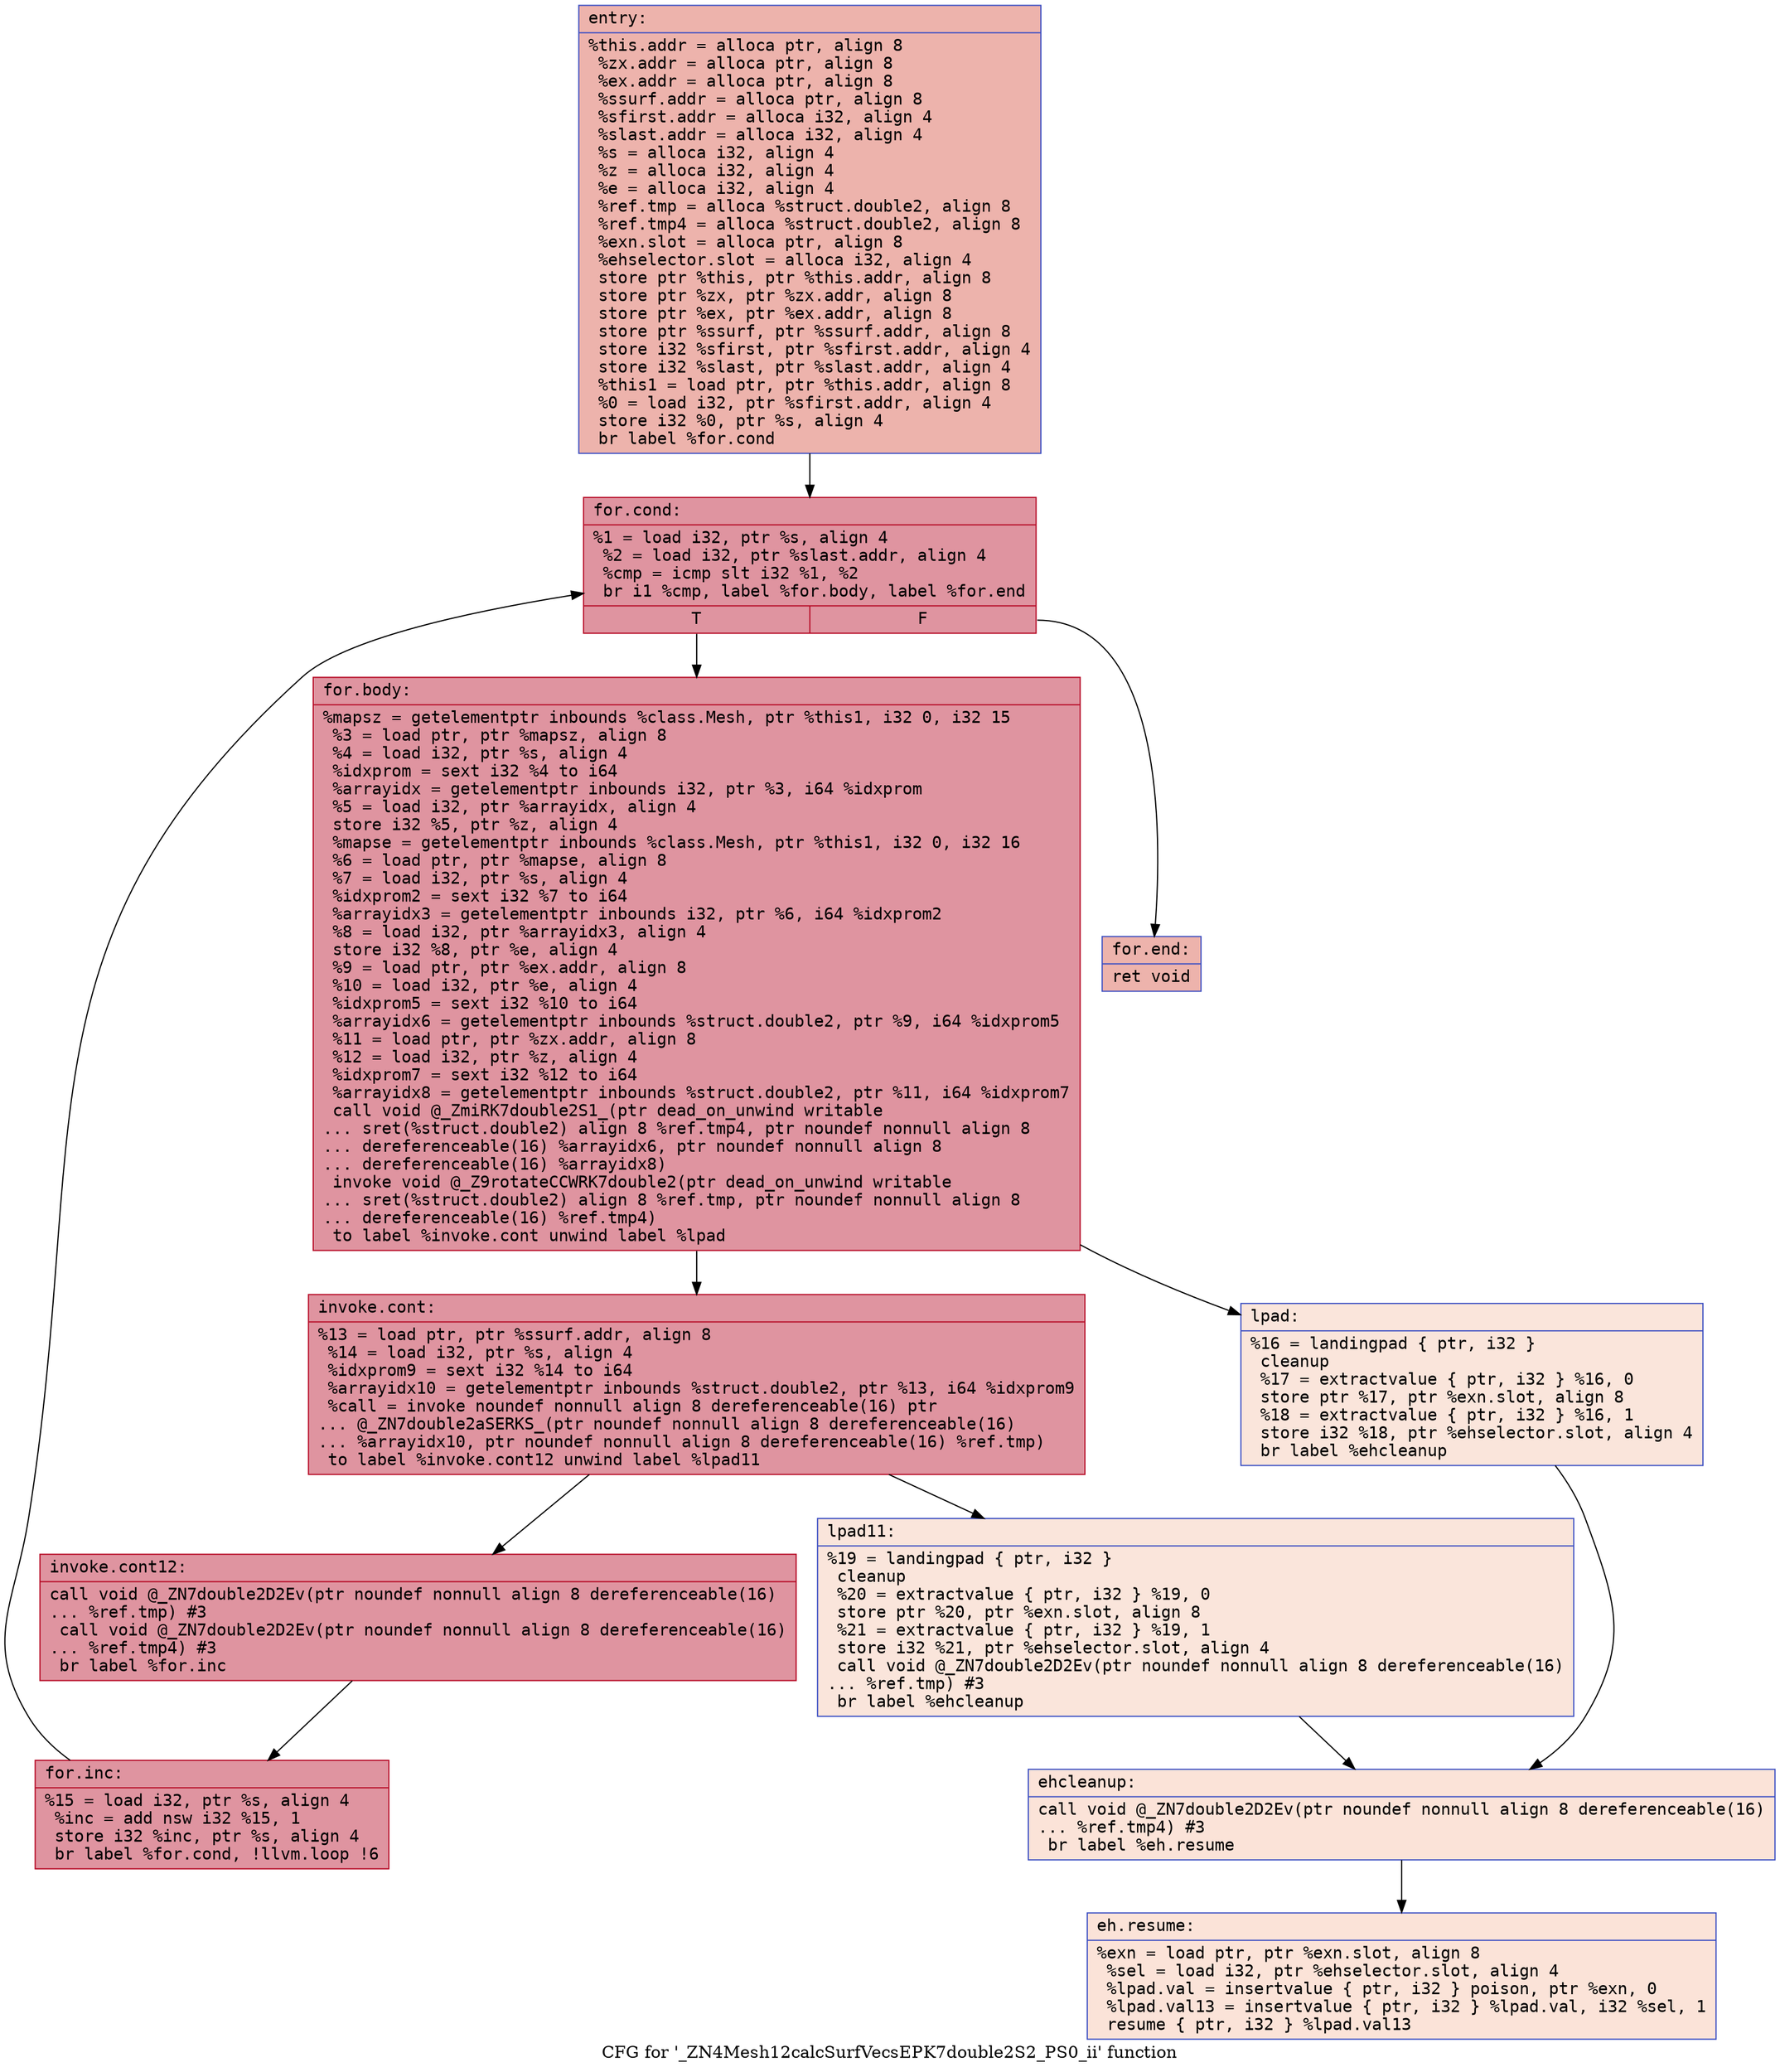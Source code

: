 digraph "CFG for '_ZN4Mesh12calcSurfVecsEPK7double2S2_PS0_ii' function" {
	label="CFG for '_ZN4Mesh12calcSurfVecsEPK7double2S2_PS0_ii' function";

	Node0x56307d67d760 [shape=record,color="#3d50c3ff", style=filled, fillcolor="#d6524470" fontname="Courier",label="{entry:\l|  %this.addr = alloca ptr, align 8\l  %zx.addr = alloca ptr, align 8\l  %ex.addr = alloca ptr, align 8\l  %ssurf.addr = alloca ptr, align 8\l  %sfirst.addr = alloca i32, align 4\l  %slast.addr = alloca i32, align 4\l  %s = alloca i32, align 4\l  %z = alloca i32, align 4\l  %e = alloca i32, align 4\l  %ref.tmp = alloca %struct.double2, align 8\l  %ref.tmp4 = alloca %struct.double2, align 8\l  %exn.slot = alloca ptr, align 8\l  %ehselector.slot = alloca i32, align 4\l  store ptr %this, ptr %this.addr, align 8\l  store ptr %zx, ptr %zx.addr, align 8\l  store ptr %ex, ptr %ex.addr, align 8\l  store ptr %ssurf, ptr %ssurf.addr, align 8\l  store i32 %sfirst, ptr %sfirst.addr, align 4\l  store i32 %slast, ptr %slast.addr, align 4\l  %this1 = load ptr, ptr %this.addr, align 8\l  %0 = load i32, ptr %sfirst.addr, align 4\l  store i32 %0, ptr %s, align 4\l  br label %for.cond\l}"];
	Node0x56307d67d760 -> Node0x56307d67eb50[tooltip="entry -> for.cond\nProbability 100.00%" ];
	Node0x56307d67eb50 [shape=record,color="#b70d28ff", style=filled, fillcolor="#b70d2870" fontname="Courier",label="{for.cond:\l|  %1 = load i32, ptr %s, align 4\l  %2 = load i32, ptr %slast.addr, align 4\l  %cmp = icmp slt i32 %1, %2\l  br i1 %cmp, label %for.body, label %for.end\l|{<s0>T|<s1>F}}"];
	Node0x56307d67eb50:s0 -> Node0x56307d67edf0[tooltip="for.cond -> for.body\nProbability 96.88%" ];
	Node0x56307d67eb50:s1 -> Node0x56307d67ee70[tooltip="for.cond -> for.end\nProbability 3.12%" ];
	Node0x56307d67edf0 [shape=record,color="#b70d28ff", style=filled, fillcolor="#b70d2870" fontname="Courier",label="{for.body:\l|  %mapsz = getelementptr inbounds %class.Mesh, ptr %this1, i32 0, i32 15\l  %3 = load ptr, ptr %mapsz, align 8\l  %4 = load i32, ptr %s, align 4\l  %idxprom = sext i32 %4 to i64\l  %arrayidx = getelementptr inbounds i32, ptr %3, i64 %idxprom\l  %5 = load i32, ptr %arrayidx, align 4\l  store i32 %5, ptr %z, align 4\l  %mapse = getelementptr inbounds %class.Mesh, ptr %this1, i32 0, i32 16\l  %6 = load ptr, ptr %mapse, align 8\l  %7 = load i32, ptr %s, align 4\l  %idxprom2 = sext i32 %7 to i64\l  %arrayidx3 = getelementptr inbounds i32, ptr %6, i64 %idxprom2\l  %8 = load i32, ptr %arrayidx3, align 4\l  store i32 %8, ptr %e, align 4\l  %9 = load ptr, ptr %ex.addr, align 8\l  %10 = load i32, ptr %e, align 4\l  %idxprom5 = sext i32 %10 to i64\l  %arrayidx6 = getelementptr inbounds %struct.double2, ptr %9, i64 %idxprom5\l  %11 = load ptr, ptr %zx.addr, align 8\l  %12 = load i32, ptr %z, align 4\l  %idxprom7 = sext i32 %12 to i64\l  %arrayidx8 = getelementptr inbounds %struct.double2, ptr %11, i64 %idxprom7\l  call void @_ZmiRK7double2S1_(ptr dead_on_unwind writable\l... sret(%struct.double2) align 8 %ref.tmp4, ptr noundef nonnull align 8\l... dereferenceable(16) %arrayidx6, ptr noundef nonnull align 8\l... dereferenceable(16) %arrayidx8)\l  invoke void @_Z9rotateCCWRK7double2(ptr dead_on_unwind writable\l... sret(%struct.double2) align 8 %ref.tmp, ptr noundef nonnull align 8\l... dereferenceable(16) %ref.tmp4)\l          to label %invoke.cont unwind label %lpad\l}"];
	Node0x56307d67edf0 -> Node0x56307d67ffc0[tooltip="for.body -> invoke.cont\nProbability 100.00%" ];
	Node0x56307d67edf0 -> Node0x56307d680010[tooltip="for.body -> lpad\nProbability 0.00%" ];
	Node0x56307d67ffc0 [shape=record,color="#b70d28ff", style=filled, fillcolor="#b70d2870" fontname="Courier",label="{invoke.cont:\l|  %13 = load ptr, ptr %ssurf.addr, align 8\l  %14 = load i32, ptr %s, align 4\l  %idxprom9 = sext i32 %14 to i64\l  %arrayidx10 = getelementptr inbounds %struct.double2, ptr %13, i64 %idxprom9\l  %call = invoke noundef nonnull align 8 dereferenceable(16) ptr\l... @_ZN7double2aSERKS_(ptr noundef nonnull align 8 dereferenceable(16)\l... %arrayidx10, ptr noundef nonnull align 8 dereferenceable(16) %ref.tmp)\l          to label %invoke.cont12 unwind label %lpad11\l}"];
	Node0x56307d67ffc0 -> Node0x56307d680520[tooltip="invoke.cont -> invoke.cont12\nProbability 100.00%" ];
	Node0x56307d67ffc0 -> Node0x56307d6805a0[tooltip="invoke.cont -> lpad11\nProbability 0.00%" ];
	Node0x56307d680520 [shape=record,color="#b70d28ff", style=filled, fillcolor="#b70d2870" fontname="Courier",label="{invoke.cont12:\l|  call void @_ZN7double2D2Ev(ptr noundef nonnull align 8 dereferenceable(16)\l... %ref.tmp) #3\l  call void @_ZN7double2D2Ev(ptr noundef nonnull align 8 dereferenceable(16)\l... %ref.tmp4) #3\l  br label %for.inc\l}"];
	Node0x56307d680520 -> Node0x56307d680a30[tooltip="invoke.cont12 -> for.inc\nProbability 100.00%" ];
	Node0x56307d680a30 [shape=record,color="#b70d28ff", style=filled, fillcolor="#b70d2870" fontname="Courier",label="{for.inc:\l|  %15 = load i32, ptr %s, align 4\l  %inc = add nsw i32 %15, 1\l  store i32 %inc, ptr %s, align 4\l  br label %for.cond, !llvm.loop !6\l}"];
	Node0x56307d680a30 -> Node0x56307d67eb50[tooltip="for.inc -> for.cond\nProbability 100.00%" ];
	Node0x56307d680010 [shape=record,color="#3d50c3ff", style=filled, fillcolor="#f4c5ad70" fontname="Courier",label="{lpad:\l|  %16 = landingpad \{ ptr, i32 \}\l          cleanup\l  %17 = extractvalue \{ ptr, i32 \} %16, 0\l  store ptr %17, ptr %exn.slot, align 8\l  %18 = extractvalue \{ ptr, i32 \} %16, 1\l  store i32 %18, ptr %ehselector.slot, align 4\l  br label %ehcleanup\l}"];
	Node0x56307d680010 -> Node0x56307d6810c0[tooltip="lpad -> ehcleanup\nProbability 100.00%" ];
	Node0x56307d6805a0 [shape=record,color="#3d50c3ff", style=filled, fillcolor="#f4c5ad70" fontname="Courier",label="{lpad11:\l|  %19 = landingpad \{ ptr, i32 \}\l          cleanup\l  %20 = extractvalue \{ ptr, i32 \} %19, 0\l  store ptr %20, ptr %exn.slot, align 8\l  %21 = extractvalue \{ ptr, i32 \} %19, 1\l  store i32 %21, ptr %ehselector.slot, align 4\l  call void @_ZN7double2D2Ev(ptr noundef nonnull align 8 dereferenceable(16)\l... %ref.tmp) #3\l  br label %ehcleanup\l}"];
	Node0x56307d6805a0 -> Node0x56307d6810c0[tooltip="lpad11 -> ehcleanup\nProbability 100.00%" ];
	Node0x56307d6810c0 [shape=record,color="#3d50c3ff", style=filled, fillcolor="#f6bfa670" fontname="Courier",label="{ehcleanup:\l|  call void @_ZN7double2D2Ev(ptr noundef nonnull align 8 dereferenceable(16)\l... %ref.tmp4) #3\l  br label %eh.resume\l}"];
	Node0x56307d6810c0 -> Node0x56307d6816b0[tooltip="ehcleanup -> eh.resume\nProbability 100.00%" ];
	Node0x56307d67ee70 [shape=record,color="#3d50c3ff", style=filled, fillcolor="#d6524470" fontname="Courier",label="{for.end:\l|  ret void\l}"];
	Node0x56307d6816b0 [shape=record,color="#3d50c3ff", style=filled, fillcolor="#f6bfa670" fontname="Courier",label="{eh.resume:\l|  %exn = load ptr, ptr %exn.slot, align 8\l  %sel = load i32, ptr %ehselector.slot, align 4\l  %lpad.val = insertvalue \{ ptr, i32 \} poison, ptr %exn, 0\l  %lpad.val13 = insertvalue \{ ptr, i32 \} %lpad.val, i32 %sel, 1\l  resume \{ ptr, i32 \} %lpad.val13\l}"];
}

